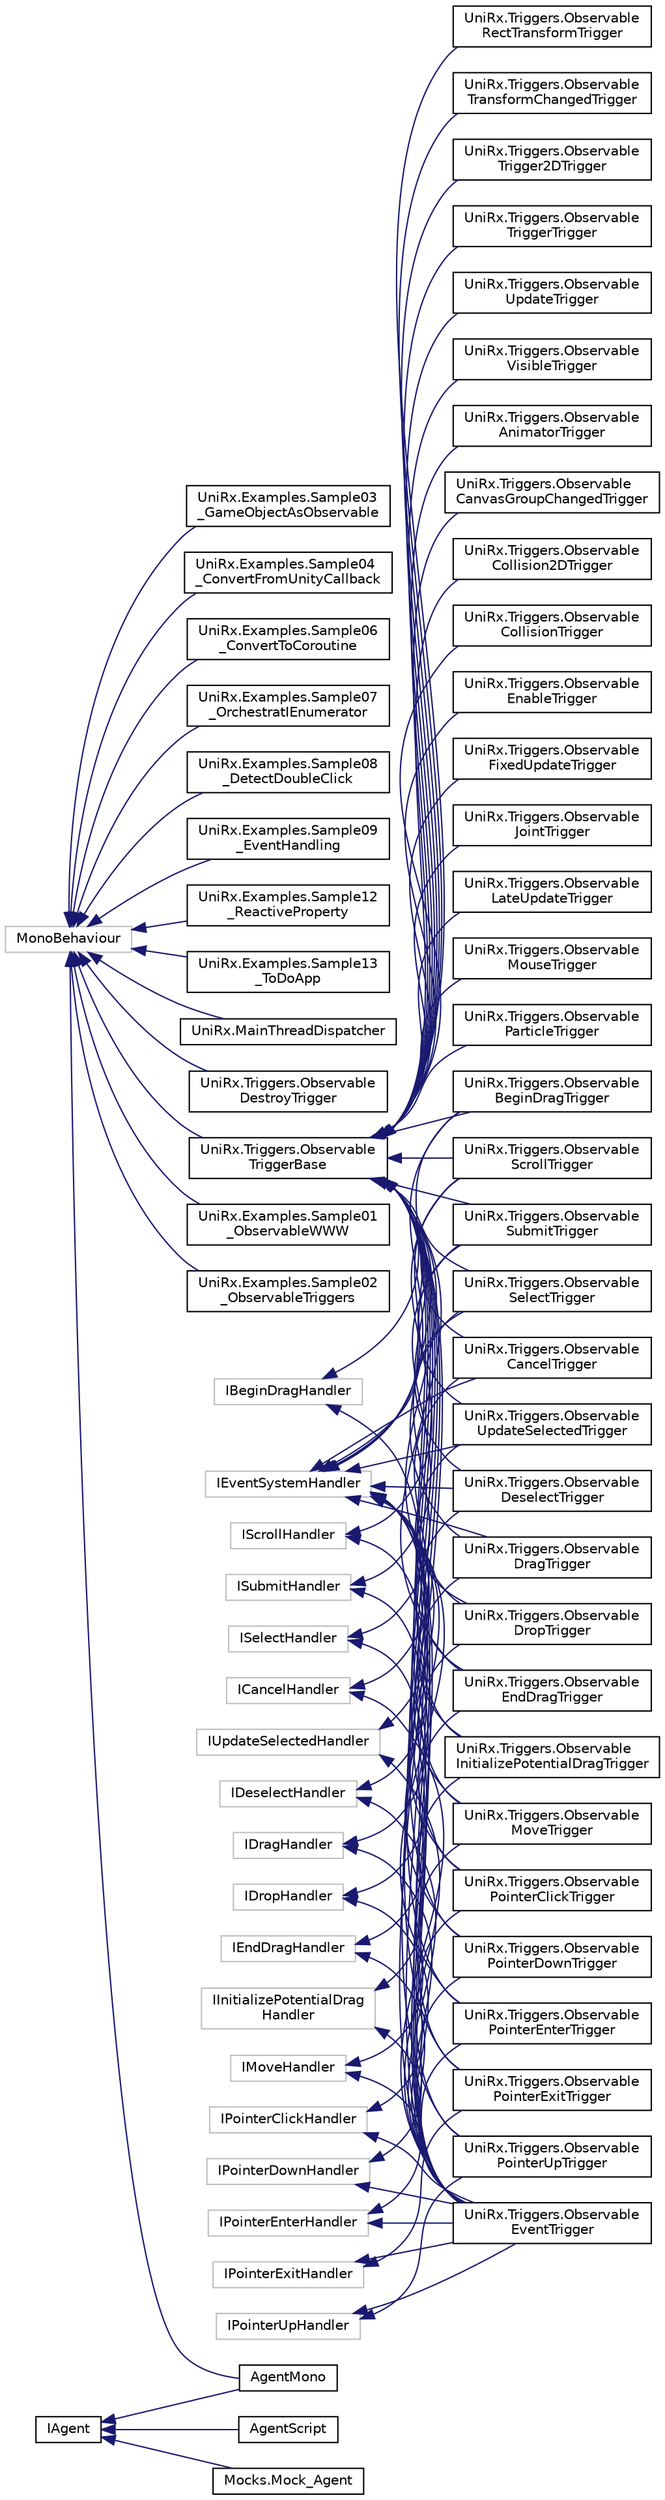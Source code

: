 digraph "Graphical Class Hierarchy"
{
 // LATEX_PDF_SIZE
  edge [fontname="Helvetica",fontsize="10",labelfontname="Helvetica",labelfontsize="10"];
  node [fontname="Helvetica",fontsize="10",shape=record];
  rankdir="LR";
  Node0 [label="IAgent",height=0.2,width=0.4,color="black", fillcolor="white", style="filled",URL="$interface_i_agent.html",tooltip=" "];
  Node0 -> Node1 [dir="back",color="midnightblue",fontsize="10",style="solid",fontname="Helvetica"];
  Node1 [label="AgentMono",height=0.2,width=0.4,color="black", fillcolor="white", style="filled",URL="$class_agent_mono.html",tooltip=" "];
  Node0 -> Node68 [dir="back",color="midnightblue",fontsize="10",style="solid",fontname="Helvetica"];
  Node68 [label="AgentScript",height=0.2,width=0.4,color="black", fillcolor="white", style="filled",URL="$class_agent_script.html",tooltip=" "];
  Node0 -> Node69 [dir="back",color="midnightblue",fontsize="10",style="solid",fontname="Helvetica"];
  Node69 [label="Mocks.Mock_Agent",height=0.2,width=0.4,color="black", fillcolor="white", style="filled",URL="$class_mocks_1_1_mock___agent.html",tooltip=" "];
  Node18 [label="IBeginDragHandler",height=0.2,width=0.4,color="grey75", fillcolor="white", style="filled",tooltip=" "];
  Node18 -> Node17 [dir="back",color="midnightblue",fontsize="10",style="solid",fontname="Helvetica"];
  Node17 [label="UniRx.Triggers.Observable\lBeginDragTrigger",height=0.2,width=0.4,color="black", fillcolor="white", style="filled",URL="$class_uni_rx_1_1_triggers_1_1_observable_begin_drag_trigger.html",tooltip=" "];
  Node18 -> Node19 [dir="back",color="midnightblue",fontsize="10",style="solid",fontname="Helvetica"];
  Node19 [label="UniRx.Triggers.Observable\lEventTrigger",height=0.2,width=0.4,color="black", fillcolor="white", style="filled",URL="$class_uni_rx_1_1_triggers_1_1_observable_event_trigger.html",tooltip=" "];
  Node20 [label="ICancelHandler",height=0.2,width=0.4,color="grey75", fillcolor="white", style="filled",tooltip=" "];
  Node20 -> Node21 [dir="back",color="midnightblue",fontsize="10",style="solid",fontname="Helvetica"];
  Node21 [label="UniRx.Triggers.Observable\lCancelTrigger",height=0.2,width=0.4,color="black", fillcolor="white", style="filled",URL="$class_uni_rx_1_1_triggers_1_1_observable_cancel_trigger.html",tooltip=" "];
  Node20 -> Node19 [dir="back",color="midnightblue",fontsize="10",style="solid",fontname="Helvetica"];
  Node24 [label="IDeselectHandler",height=0.2,width=0.4,color="grey75", fillcolor="white", style="filled",tooltip=" "];
  Node24 -> Node23 [dir="back",color="midnightblue",fontsize="10",style="solid",fontname="Helvetica"];
  Node23 [label="UniRx.Triggers.Observable\lDeselectTrigger",height=0.2,width=0.4,color="black", fillcolor="white", style="filled",URL="$class_uni_rx_1_1_triggers_1_1_observable_deselect_trigger.html",tooltip=" "];
  Node24 -> Node19 [dir="back",color="midnightblue",fontsize="10",style="solid",fontname="Helvetica"];
  Node26 [label="IDragHandler",height=0.2,width=0.4,color="grey75", fillcolor="white", style="filled",tooltip=" "];
  Node26 -> Node25 [dir="back",color="midnightblue",fontsize="10",style="solid",fontname="Helvetica"];
  Node25 [label="UniRx.Triggers.Observable\lDragTrigger",height=0.2,width=0.4,color="black", fillcolor="white", style="filled",URL="$class_uni_rx_1_1_triggers_1_1_observable_drag_trigger.html",tooltip=" "];
  Node26 -> Node19 [dir="back",color="midnightblue",fontsize="10",style="solid",fontname="Helvetica"];
  Node28 [label="IDropHandler",height=0.2,width=0.4,color="grey75", fillcolor="white", style="filled",tooltip=" "];
  Node28 -> Node27 [dir="back",color="midnightblue",fontsize="10",style="solid",fontname="Helvetica"];
  Node27 [label="UniRx.Triggers.Observable\lDropTrigger",height=0.2,width=0.4,color="black", fillcolor="white", style="filled",URL="$class_uni_rx_1_1_triggers_1_1_observable_drop_trigger.html",tooltip=" "];
  Node28 -> Node19 [dir="back",color="midnightblue",fontsize="10",style="solid",fontname="Helvetica"];
  Node30 [label="IEndDragHandler",height=0.2,width=0.4,color="grey75", fillcolor="white", style="filled",tooltip=" "];
  Node30 -> Node29 [dir="back",color="midnightblue",fontsize="10",style="solid",fontname="Helvetica"];
  Node29 [label="UniRx.Triggers.Observable\lEndDragTrigger",height=0.2,width=0.4,color="black", fillcolor="white", style="filled",URL="$class_uni_rx_1_1_triggers_1_1_observable_end_drag_trigger.html",tooltip=" "];
  Node30 -> Node19 [dir="back",color="midnightblue",fontsize="10",style="solid",fontname="Helvetica"];
  Node22 [label="IEventSystemHandler",height=0.2,width=0.4,color="grey75", fillcolor="white", style="filled",tooltip=" "];
  Node22 -> Node17 [dir="back",color="midnightblue",fontsize="10",style="solid",fontname="Helvetica"];
  Node22 -> Node21 [dir="back",color="midnightblue",fontsize="10",style="solid",fontname="Helvetica"];
  Node22 -> Node23 [dir="back",color="midnightblue",fontsize="10",style="solid",fontname="Helvetica"];
  Node22 -> Node25 [dir="back",color="midnightblue",fontsize="10",style="solid",fontname="Helvetica"];
  Node22 -> Node27 [dir="back",color="midnightblue",fontsize="10",style="solid",fontname="Helvetica"];
  Node22 -> Node29 [dir="back",color="midnightblue",fontsize="10",style="solid",fontname="Helvetica"];
  Node22 -> Node19 [dir="back",color="midnightblue",fontsize="10",style="solid",fontname="Helvetica"];
  Node22 -> Node31 [dir="back",color="midnightblue",fontsize="10",style="solid",fontname="Helvetica"];
  Node31 [label="UniRx.Triggers.Observable\lInitializePotentialDragTrigger",height=0.2,width=0.4,color="black", fillcolor="white", style="filled",URL="$class_uni_rx_1_1_triggers_1_1_observable_initialize_potential_drag_trigger.html",tooltip=" "];
  Node22 -> Node33 [dir="back",color="midnightblue",fontsize="10",style="solid",fontname="Helvetica"];
  Node33 [label="UniRx.Triggers.Observable\lMoveTrigger",height=0.2,width=0.4,color="black", fillcolor="white", style="filled",URL="$class_uni_rx_1_1_triggers_1_1_observable_move_trigger.html",tooltip=" "];
  Node22 -> Node35 [dir="back",color="midnightblue",fontsize="10",style="solid",fontname="Helvetica"];
  Node35 [label="UniRx.Triggers.Observable\lPointerClickTrigger",height=0.2,width=0.4,color="black", fillcolor="white", style="filled",URL="$class_uni_rx_1_1_triggers_1_1_observable_pointer_click_trigger.html",tooltip=" "];
  Node22 -> Node37 [dir="back",color="midnightblue",fontsize="10",style="solid",fontname="Helvetica"];
  Node37 [label="UniRx.Triggers.Observable\lPointerDownTrigger",height=0.2,width=0.4,color="black", fillcolor="white", style="filled",URL="$class_uni_rx_1_1_triggers_1_1_observable_pointer_down_trigger.html",tooltip=" "];
  Node22 -> Node39 [dir="back",color="midnightblue",fontsize="10",style="solid",fontname="Helvetica"];
  Node39 [label="UniRx.Triggers.Observable\lPointerEnterTrigger",height=0.2,width=0.4,color="black", fillcolor="white", style="filled",URL="$class_uni_rx_1_1_triggers_1_1_observable_pointer_enter_trigger.html",tooltip=" "];
  Node22 -> Node41 [dir="back",color="midnightblue",fontsize="10",style="solid",fontname="Helvetica"];
  Node41 [label="UniRx.Triggers.Observable\lPointerExitTrigger",height=0.2,width=0.4,color="black", fillcolor="white", style="filled",URL="$class_uni_rx_1_1_triggers_1_1_observable_pointer_exit_trigger.html",tooltip=" "];
  Node22 -> Node43 [dir="back",color="midnightblue",fontsize="10",style="solid",fontname="Helvetica"];
  Node43 [label="UniRx.Triggers.Observable\lPointerUpTrigger",height=0.2,width=0.4,color="black", fillcolor="white", style="filled",URL="$class_uni_rx_1_1_triggers_1_1_observable_pointer_up_trigger.html",tooltip=" "];
  Node22 -> Node45 [dir="back",color="midnightblue",fontsize="10",style="solid",fontname="Helvetica"];
  Node45 [label="UniRx.Triggers.Observable\lScrollTrigger",height=0.2,width=0.4,color="black", fillcolor="white", style="filled",URL="$class_uni_rx_1_1_triggers_1_1_observable_scroll_trigger.html",tooltip=" "];
  Node22 -> Node47 [dir="back",color="midnightblue",fontsize="10",style="solid",fontname="Helvetica"];
  Node47 [label="UniRx.Triggers.Observable\lSelectTrigger",height=0.2,width=0.4,color="black", fillcolor="white", style="filled",URL="$class_uni_rx_1_1_triggers_1_1_observable_select_trigger.html",tooltip=" "];
  Node22 -> Node49 [dir="back",color="midnightblue",fontsize="10",style="solid",fontname="Helvetica"];
  Node49 [label="UniRx.Triggers.Observable\lSubmitTrigger",height=0.2,width=0.4,color="black", fillcolor="white", style="filled",URL="$class_uni_rx_1_1_triggers_1_1_observable_submit_trigger.html",tooltip=" "];
  Node22 -> Node51 [dir="back",color="midnightblue",fontsize="10",style="solid",fontname="Helvetica"];
  Node51 [label="UniRx.Triggers.Observable\lUpdateSelectedTrigger",height=0.2,width=0.4,color="black", fillcolor="white", style="filled",URL="$class_uni_rx_1_1_triggers_1_1_observable_update_selected_trigger.html",tooltip=" "];
  Node32 [label="IInitializePotentialDrag\lHandler",height=0.2,width=0.4,color="grey75", fillcolor="white", style="filled",tooltip=" "];
  Node32 -> Node19 [dir="back",color="midnightblue",fontsize="10",style="solid",fontname="Helvetica"];
  Node32 -> Node31 [dir="back",color="midnightblue",fontsize="10",style="solid",fontname="Helvetica"];
  Node34 [label="IMoveHandler",height=0.2,width=0.4,color="grey75", fillcolor="white", style="filled",tooltip=" "];
  Node34 -> Node19 [dir="back",color="midnightblue",fontsize="10",style="solid",fontname="Helvetica"];
  Node34 -> Node33 [dir="back",color="midnightblue",fontsize="10",style="solid",fontname="Helvetica"];
  Node36 [label="IPointerClickHandler",height=0.2,width=0.4,color="grey75", fillcolor="white", style="filled",tooltip=" "];
  Node36 -> Node19 [dir="back",color="midnightblue",fontsize="10",style="solid",fontname="Helvetica"];
  Node36 -> Node35 [dir="back",color="midnightblue",fontsize="10",style="solid",fontname="Helvetica"];
  Node38 [label="IPointerDownHandler",height=0.2,width=0.4,color="grey75", fillcolor="white", style="filled",tooltip=" "];
  Node38 -> Node19 [dir="back",color="midnightblue",fontsize="10",style="solid",fontname="Helvetica"];
  Node38 -> Node37 [dir="back",color="midnightblue",fontsize="10",style="solid",fontname="Helvetica"];
  Node40 [label="IPointerEnterHandler",height=0.2,width=0.4,color="grey75", fillcolor="white", style="filled",tooltip=" "];
  Node40 -> Node19 [dir="back",color="midnightblue",fontsize="10",style="solid",fontname="Helvetica"];
  Node40 -> Node39 [dir="back",color="midnightblue",fontsize="10",style="solid",fontname="Helvetica"];
  Node42 [label="IPointerExitHandler",height=0.2,width=0.4,color="grey75", fillcolor="white", style="filled",tooltip=" "];
  Node42 -> Node19 [dir="back",color="midnightblue",fontsize="10",style="solid",fontname="Helvetica"];
  Node42 -> Node41 [dir="back",color="midnightblue",fontsize="10",style="solid",fontname="Helvetica"];
  Node44 [label="IPointerUpHandler",height=0.2,width=0.4,color="grey75", fillcolor="white", style="filled",tooltip=" "];
  Node44 -> Node19 [dir="back",color="midnightblue",fontsize="10",style="solid",fontname="Helvetica"];
  Node44 -> Node43 [dir="back",color="midnightblue",fontsize="10",style="solid",fontname="Helvetica"];
  Node46 [label="IScrollHandler",height=0.2,width=0.4,color="grey75", fillcolor="white", style="filled",tooltip=" "];
  Node46 -> Node19 [dir="back",color="midnightblue",fontsize="10",style="solid",fontname="Helvetica"];
  Node46 -> Node45 [dir="back",color="midnightblue",fontsize="10",style="solid",fontname="Helvetica"];
  Node48 [label="ISelectHandler",height=0.2,width=0.4,color="grey75", fillcolor="white", style="filled",tooltip=" "];
  Node48 -> Node19 [dir="back",color="midnightblue",fontsize="10",style="solid",fontname="Helvetica"];
  Node48 -> Node47 [dir="back",color="midnightblue",fontsize="10",style="solid",fontname="Helvetica"];
  Node50 [label="ISubmitHandler",height=0.2,width=0.4,color="grey75", fillcolor="white", style="filled",tooltip=" "];
  Node50 -> Node19 [dir="back",color="midnightblue",fontsize="10",style="solid",fontname="Helvetica"];
  Node50 -> Node49 [dir="back",color="midnightblue",fontsize="10",style="solid",fontname="Helvetica"];
  Node52 [label="IUpdateSelectedHandler",height=0.2,width=0.4,color="grey75", fillcolor="white", style="filled",tooltip=" "];
  Node52 -> Node19 [dir="back",color="midnightblue",fontsize="10",style="solid",fontname="Helvetica"];
  Node52 -> Node51 [dir="back",color="midnightblue",fontsize="10",style="solid",fontname="Helvetica"];
  Node2 [label="MonoBehaviour",height=0.2,width=0.4,color="grey75", fillcolor="white", style="filled",tooltip=" "];
  Node2 -> Node1 [dir="back",color="midnightblue",fontsize="10",style="solid",fontname="Helvetica"];
  Node2 -> Node3 [dir="back",color="midnightblue",fontsize="10",style="solid",fontname="Helvetica"];
  Node3 [label="UniRx.Examples.Sample01\l_ObservableWWW",height=0.2,width=0.4,color="black", fillcolor="white", style="filled",URL="$class_uni_rx_1_1_examples_1_1_sample01___observable_w_w_w.html",tooltip=" "];
  Node2 -> Node4 [dir="back",color="midnightblue",fontsize="10",style="solid",fontname="Helvetica"];
  Node4 [label="UniRx.Examples.Sample02\l_ObservableTriggers",height=0.2,width=0.4,color="black", fillcolor="white", style="filled",URL="$class_uni_rx_1_1_examples_1_1_sample02___observable_triggers.html",tooltip=" "];
  Node2 -> Node5 [dir="back",color="midnightblue",fontsize="10",style="solid",fontname="Helvetica"];
  Node5 [label="UniRx.Examples.Sample03\l_GameObjectAsObservable",height=0.2,width=0.4,color="black", fillcolor="white", style="filled",URL="$class_uni_rx_1_1_examples_1_1_sample03___game_object_as_observable.html",tooltip=" "];
  Node2 -> Node6 [dir="back",color="midnightblue",fontsize="10",style="solid",fontname="Helvetica"];
  Node6 [label="UniRx.Examples.Sample04\l_ConvertFromUnityCallback",height=0.2,width=0.4,color="black", fillcolor="white", style="filled",URL="$class_uni_rx_1_1_examples_1_1_sample04___convert_from_unity_callback.html",tooltip=" "];
  Node2 -> Node7 [dir="back",color="midnightblue",fontsize="10",style="solid",fontname="Helvetica"];
  Node7 [label="UniRx.Examples.Sample06\l_ConvertToCoroutine",height=0.2,width=0.4,color="black", fillcolor="white", style="filled",URL="$class_uni_rx_1_1_examples_1_1_sample06___convert_to_coroutine.html",tooltip=" "];
  Node2 -> Node8 [dir="back",color="midnightblue",fontsize="10",style="solid",fontname="Helvetica"];
  Node8 [label="UniRx.Examples.Sample07\l_OrchestratIEnumerator",height=0.2,width=0.4,color="black", fillcolor="white", style="filled",URL="$class_uni_rx_1_1_examples_1_1_sample07___orchestrat_i_enumerator.html",tooltip=" "];
  Node2 -> Node9 [dir="back",color="midnightblue",fontsize="10",style="solid",fontname="Helvetica"];
  Node9 [label="UniRx.Examples.Sample08\l_DetectDoubleClick",height=0.2,width=0.4,color="black", fillcolor="white", style="filled",URL="$class_uni_rx_1_1_examples_1_1_sample08___detect_double_click.html",tooltip=" "];
  Node2 -> Node10 [dir="back",color="midnightblue",fontsize="10",style="solid",fontname="Helvetica"];
  Node10 [label="UniRx.Examples.Sample09\l_EventHandling",height=0.2,width=0.4,color="black", fillcolor="white", style="filled",URL="$class_uni_rx_1_1_examples_1_1_sample09___event_handling.html",tooltip=" "];
  Node2 -> Node11 [dir="back",color="midnightblue",fontsize="10",style="solid",fontname="Helvetica"];
  Node11 [label="UniRx.Examples.Sample12\l_ReactiveProperty",height=0.2,width=0.4,color="black", fillcolor="white", style="filled",URL="$class_uni_rx_1_1_examples_1_1_sample12___reactive_property.html",tooltip=" "];
  Node2 -> Node12 [dir="back",color="midnightblue",fontsize="10",style="solid",fontname="Helvetica"];
  Node12 [label="UniRx.Examples.Sample13\l_ToDoApp",height=0.2,width=0.4,color="black", fillcolor="white", style="filled",URL="$class_uni_rx_1_1_examples_1_1_sample13___to_do_app.html",tooltip=" "];
  Node2 -> Node13 [dir="back",color="midnightblue",fontsize="10",style="solid",fontname="Helvetica"];
  Node13 [label="UniRx.MainThreadDispatcher",height=0.2,width=0.4,color="black", fillcolor="white", style="filled",URL="$class_uni_rx_1_1_main_thread_dispatcher.html",tooltip=" "];
  Node2 -> Node14 [dir="back",color="midnightblue",fontsize="10",style="solid",fontname="Helvetica"];
  Node14 [label="UniRx.Triggers.Observable\lDestroyTrigger",height=0.2,width=0.4,color="black", fillcolor="white", style="filled",URL="$class_uni_rx_1_1_triggers_1_1_observable_destroy_trigger.html",tooltip=" "];
  Node2 -> Node15 [dir="back",color="midnightblue",fontsize="10",style="solid",fontname="Helvetica"];
  Node15 [label="UniRx.Triggers.Observable\lTriggerBase",height=0.2,width=0.4,color="black", fillcolor="white", style="filled",URL="$class_uni_rx_1_1_triggers_1_1_observable_trigger_base.html",tooltip=" "];
  Node15 -> Node16 [dir="back",color="midnightblue",fontsize="10",style="solid",fontname="Helvetica"];
  Node16 [label="UniRx.Triggers.Observable\lAnimatorTrigger",height=0.2,width=0.4,color="black", fillcolor="white", style="filled",URL="$class_uni_rx_1_1_triggers_1_1_observable_animator_trigger.html",tooltip=" "];
  Node15 -> Node17 [dir="back",color="midnightblue",fontsize="10",style="solid",fontname="Helvetica"];
  Node15 -> Node21 [dir="back",color="midnightblue",fontsize="10",style="solid",fontname="Helvetica"];
  Node15 -> Node53 [dir="back",color="midnightblue",fontsize="10",style="solid",fontname="Helvetica"];
  Node53 [label="UniRx.Triggers.Observable\lCanvasGroupChangedTrigger",height=0.2,width=0.4,color="black", fillcolor="white", style="filled",URL="$class_uni_rx_1_1_triggers_1_1_observable_canvas_group_changed_trigger.html",tooltip=" "];
  Node15 -> Node54 [dir="back",color="midnightblue",fontsize="10",style="solid",fontname="Helvetica"];
  Node54 [label="UniRx.Triggers.Observable\lCollision2DTrigger",height=0.2,width=0.4,color="black", fillcolor="white", style="filled",URL="$class_uni_rx_1_1_triggers_1_1_observable_collision2_d_trigger.html",tooltip=" "];
  Node15 -> Node55 [dir="back",color="midnightblue",fontsize="10",style="solid",fontname="Helvetica"];
  Node55 [label="UniRx.Triggers.Observable\lCollisionTrigger",height=0.2,width=0.4,color="black", fillcolor="white", style="filled",URL="$class_uni_rx_1_1_triggers_1_1_observable_collision_trigger.html",tooltip=" "];
  Node15 -> Node23 [dir="back",color="midnightblue",fontsize="10",style="solid",fontname="Helvetica"];
  Node15 -> Node25 [dir="back",color="midnightblue",fontsize="10",style="solid",fontname="Helvetica"];
  Node15 -> Node27 [dir="back",color="midnightblue",fontsize="10",style="solid",fontname="Helvetica"];
  Node15 -> Node56 [dir="back",color="midnightblue",fontsize="10",style="solid",fontname="Helvetica"];
  Node56 [label="UniRx.Triggers.Observable\lEnableTrigger",height=0.2,width=0.4,color="black", fillcolor="white", style="filled",URL="$class_uni_rx_1_1_triggers_1_1_observable_enable_trigger.html",tooltip=" "];
  Node15 -> Node29 [dir="back",color="midnightblue",fontsize="10",style="solid",fontname="Helvetica"];
  Node15 -> Node19 [dir="back",color="midnightblue",fontsize="10",style="solid",fontname="Helvetica"];
  Node15 -> Node57 [dir="back",color="midnightblue",fontsize="10",style="solid",fontname="Helvetica"];
  Node57 [label="UniRx.Triggers.Observable\lFixedUpdateTrigger",height=0.2,width=0.4,color="black", fillcolor="white", style="filled",URL="$class_uni_rx_1_1_triggers_1_1_observable_fixed_update_trigger.html",tooltip=" "];
  Node15 -> Node31 [dir="back",color="midnightblue",fontsize="10",style="solid",fontname="Helvetica"];
  Node15 -> Node58 [dir="back",color="midnightblue",fontsize="10",style="solid",fontname="Helvetica"];
  Node58 [label="UniRx.Triggers.Observable\lJointTrigger",height=0.2,width=0.4,color="black", fillcolor="white", style="filled",URL="$class_uni_rx_1_1_triggers_1_1_observable_joint_trigger.html",tooltip=" "];
  Node15 -> Node59 [dir="back",color="midnightblue",fontsize="10",style="solid",fontname="Helvetica"];
  Node59 [label="UniRx.Triggers.Observable\lLateUpdateTrigger",height=0.2,width=0.4,color="black", fillcolor="white", style="filled",URL="$class_uni_rx_1_1_triggers_1_1_observable_late_update_trigger.html",tooltip=" "];
  Node15 -> Node60 [dir="back",color="midnightblue",fontsize="10",style="solid",fontname="Helvetica"];
  Node60 [label="UniRx.Triggers.Observable\lMouseTrigger",height=0.2,width=0.4,color="black", fillcolor="white", style="filled",URL="$class_uni_rx_1_1_triggers_1_1_observable_mouse_trigger.html",tooltip=" "];
  Node15 -> Node33 [dir="back",color="midnightblue",fontsize="10",style="solid",fontname="Helvetica"];
  Node15 -> Node61 [dir="back",color="midnightblue",fontsize="10",style="solid",fontname="Helvetica"];
  Node61 [label="UniRx.Triggers.Observable\lParticleTrigger",height=0.2,width=0.4,color="black", fillcolor="white", style="filled",URL="$class_uni_rx_1_1_triggers_1_1_observable_particle_trigger.html",tooltip=" "];
  Node15 -> Node35 [dir="back",color="midnightblue",fontsize="10",style="solid",fontname="Helvetica"];
  Node15 -> Node37 [dir="back",color="midnightblue",fontsize="10",style="solid",fontname="Helvetica"];
  Node15 -> Node39 [dir="back",color="midnightblue",fontsize="10",style="solid",fontname="Helvetica"];
  Node15 -> Node41 [dir="back",color="midnightblue",fontsize="10",style="solid",fontname="Helvetica"];
  Node15 -> Node43 [dir="back",color="midnightblue",fontsize="10",style="solid",fontname="Helvetica"];
  Node15 -> Node62 [dir="back",color="midnightblue",fontsize="10",style="solid",fontname="Helvetica"];
  Node62 [label="UniRx.Triggers.Observable\lRectTransformTrigger",height=0.2,width=0.4,color="black", fillcolor="white", style="filled",URL="$class_uni_rx_1_1_triggers_1_1_observable_rect_transform_trigger.html",tooltip=" "];
  Node15 -> Node45 [dir="back",color="midnightblue",fontsize="10",style="solid",fontname="Helvetica"];
  Node15 -> Node47 [dir="back",color="midnightblue",fontsize="10",style="solid",fontname="Helvetica"];
  Node15 -> Node49 [dir="back",color="midnightblue",fontsize="10",style="solid",fontname="Helvetica"];
  Node15 -> Node63 [dir="back",color="midnightblue",fontsize="10",style="solid",fontname="Helvetica"];
  Node63 [label="UniRx.Triggers.Observable\lTransformChangedTrigger",height=0.2,width=0.4,color="black", fillcolor="white", style="filled",URL="$class_uni_rx_1_1_triggers_1_1_observable_transform_changed_trigger.html",tooltip=" "];
  Node15 -> Node64 [dir="back",color="midnightblue",fontsize="10",style="solid",fontname="Helvetica"];
  Node64 [label="UniRx.Triggers.Observable\lTrigger2DTrigger",height=0.2,width=0.4,color="black", fillcolor="white", style="filled",URL="$class_uni_rx_1_1_triggers_1_1_observable_trigger2_d_trigger.html",tooltip=" "];
  Node15 -> Node65 [dir="back",color="midnightblue",fontsize="10",style="solid",fontname="Helvetica"];
  Node65 [label="UniRx.Triggers.Observable\lTriggerTrigger",height=0.2,width=0.4,color="black", fillcolor="white", style="filled",URL="$class_uni_rx_1_1_triggers_1_1_observable_trigger_trigger.html",tooltip=" "];
  Node15 -> Node51 [dir="back",color="midnightblue",fontsize="10",style="solid",fontname="Helvetica"];
  Node15 -> Node66 [dir="back",color="midnightblue",fontsize="10",style="solid",fontname="Helvetica"];
  Node66 [label="UniRx.Triggers.Observable\lUpdateTrigger",height=0.2,width=0.4,color="black", fillcolor="white", style="filled",URL="$class_uni_rx_1_1_triggers_1_1_observable_update_trigger.html",tooltip=" "];
  Node15 -> Node67 [dir="back",color="midnightblue",fontsize="10",style="solid",fontname="Helvetica"];
  Node67 [label="UniRx.Triggers.Observable\lVisibleTrigger",height=0.2,width=0.4,color="black", fillcolor="white", style="filled",URL="$class_uni_rx_1_1_triggers_1_1_observable_visible_trigger.html",tooltip=" "];
}
